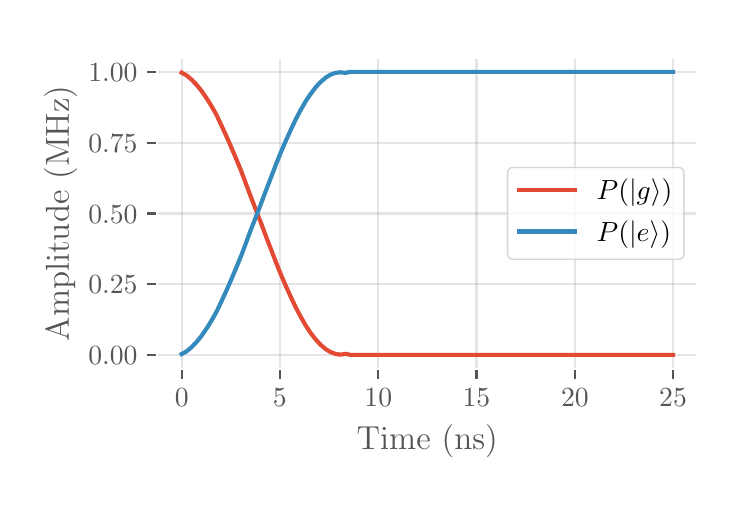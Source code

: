 \begingroup%
\makeatletter%
\begin{pgfpicture}%
\pgfpathrectangle{\pgfpointorigin}{\pgfqpoint{3.5in}{2.3in}}%
\pgfusepath{use as bounding box, clip}%
\begin{pgfscope}%
\pgfsetbuttcap%
\pgfsetmiterjoin%
\definecolor{currentfill}{rgb}{1.0,1.0,1.0}%
\pgfsetfillcolor{currentfill}%
\pgfsetlinewidth{0.0pt}%
\definecolor{currentstroke}{rgb}{1.0,1.0,1.0}%
\pgfsetstrokecolor{currentstroke}%
\pgfsetdash{}{0pt}%
\pgfpathmoveto{\pgfqpoint{0.0in}{0.0in}}%
\pgfpathlineto{\pgfqpoint{3.5in}{0.0in}}%
\pgfpathlineto{\pgfqpoint{3.5in}{2.3in}}%
\pgfpathlineto{\pgfqpoint{0.0in}{2.3in}}%
\pgfpathclose%
\pgfusepath{fill}%
\end{pgfscope}%
\begin{pgfscope}%
\pgfsetbuttcap%
\pgfsetmiterjoin%
\definecolor{currentfill}{rgb}{1.0,1.0,1.0}%
\pgfsetfillcolor{currentfill}%
\pgfsetlinewidth{0.0pt}%
\definecolor{currentstroke}{rgb}{0.0,0.0,0.0}%
\pgfsetstrokecolor{currentstroke}%
\pgfsetstrokeopacity{0.0}%
\pgfsetdash{}{0pt}%
\pgfpathmoveto{\pgfqpoint{0.647in}{0.593in}}%
\pgfpathlineto{\pgfqpoint{3.35in}{0.593in}}%
\pgfpathlineto{\pgfqpoint{3.35in}{2.15in}}%
\pgfpathlineto{\pgfqpoint{0.647in}{2.15in}}%
\pgfpathclose%
\pgfusepath{fill}%
\end{pgfscope}%
\begin{pgfscope}%
\pgfpathrectangle{\pgfqpoint{0.647in}{0.593in}}{\pgfqpoint{2.703in}{1.557in}}%
\pgfusepath{clip}%
\pgfsetrectcap%
\pgfsetroundjoin%
\pgfsetlinewidth{0.803pt}%
\definecolor{currentstroke}{rgb}{0.502,0.502,0.502}%
\pgfsetstrokecolor{currentstroke}%
\pgfsetstrokeopacity{0.2}%
\pgfsetdash{}{0pt}%
\pgfpathmoveto{\pgfqpoint{0.77in}{0.593in}}%
\pgfpathlineto{\pgfqpoint{0.77in}{2.15in}}%
\pgfusepath{stroke}%
\end{pgfscope}%
\begin{pgfscope}%
\pgfsetbuttcap%
\pgfsetroundjoin%
\definecolor{currentfill}{rgb}{0.333,0.333,0.333}%
\pgfsetfillcolor{currentfill}%
\pgfsetlinewidth{0.803pt}%
\definecolor{currentstroke}{rgb}{0.333,0.333,0.333}%
\pgfsetstrokecolor{currentstroke}%
\pgfsetdash{}{0pt}%
\pgfsys@defobject{currentmarker}{\pgfqpoint{0.0in}{-0.049in}}{\pgfqpoint{0.0in}{0.0in}}{%
\pgfpathmoveto{\pgfqpoint{0.0in}{0.0in}}%
\pgfpathlineto{\pgfqpoint{0.0in}{-0.049in}}%
\pgfusepath{stroke,fill}%
}%
\begin{pgfscope}%
\pgfsys@transformshift{0.77in}{0.593in}%
\pgfsys@useobject{currentmarker}{}%
\end{pgfscope}%
\end{pgfscope}%
\begin{pgfscope}%
\definecolor{textcolor}{rgb}{0.333,0.333,0.333}%
\pgfsetstrokecolor{textcolor}%
\pgfsetfillcolor{textcolor}%
\pgftext[x=0.77in,y=0.496in,,top]{\color{textcolor}\rmfamily\fontsize{10.0}{12.0}\selectfont \(\displaystyle {0}\)}%
\end{pgfscope}%
\begin{pgfscope}%
\pgfpathrectangle{\pgfqpoint{0.647in}{0.593in}}{\pgfqpoint{2.703in}{1.557in}}%
\pgfusepath{clip}%
\pgfsetrectcap%
\pgfsetroundjoin%
\pgfsetlinewidth{0.803pt}%
\definecolor{currentstroke}{rgb}{0.502,0.502,0.502}%
\pgfsetstrokecolor{currentstroke}%
\pgfsetstrokeopacity{0.2}%
\pgfsetdash{}{0pt}%
\pgfpathmoveto{\pgfqpoint{1.261in}{0.593in}}%
\pgfpathlineto{\pgfqpoint{1.261in}{2.15in}}%
\pgfusepath{stroke}%
\end{pgfscope}%
\begin{pgfscope}%
\pgfsetbuttcap%
\pgfsetroundjoin%
\definecolor{currentfill}{rgb}{0.333,0.333,0.333}%
\pgfsetfillcolor{currentfill}%
\pgfsetlinewidth{0.803pt}%
\definecolor{currentstroke}{rgb}{0.333,0.333,0.333}%
\pgfsetstrokecolor{currentstroke}%
\pgfsetdash{}{0pt}%
\pgfsys@defobject{currentmarker}{\pgfqpoint{0.0in}{-0.049in}}{\pgfqpoint{0.0in}{0.0in}}{%
\pgfpathmoveto{\pgfqpoint{0.0in}{0.0in}}%
\pgfpathlineto{\pgfqpoint{0.0in}{-0.049in}}%
\pgfusepath{stroke,fill}%
}%
\begin{pgfscope}%
\pgfsys@transformshift{1.261in}{0.593in}%
\pgfsys@useobject{currentmarker}{}%
\end{pgfscope}%
\end{pgfscope}%
\begin{pgfscope}%
\definecolor{textcolor}{rgb}{0.333,0.333,0.333}%
\pgfsetstrokecolor{textcolor}%
\pgfsetfillcolor{textcolor}%
\pgftext[x=1.261in,y=0.496in,,top]{\color{textcolor}\rmfamily\fontsize{10.0}{12.0}\selectfont \(\displaystyle {5}\)}%
\end{pgfscope}%
\begin{pgfscope}%
\pgfpathrectangle{\pgfqpoint{0.647in}{0.593in}}{\pgfqpoint{2.703in}{1.557in}}%
\pgfusepath{clip}%
\pgfsetrectcap%
\pgfsetroundjoin%
\pgfsetlinewidth{0.803pt}%
\definecolor{currentstroke}{rgb}{0.502,0.502,0.502}%
\pgfsetstrokecolor{currentstroke}%
\pgfsetstrokeopacity{0.2}%
\pgfsetdash{}{0pt}%
\pgfpathmoveto{\pgfqpoint{1.753in}{0.593in}}%
\pgfpathlineto{\pgfqpoint{1.753in}{2.15in}}%
\pgfusepath{stroke}%
\end{pgfscope}%
\begin{pgfscope}%
\pgfsetbuttcap%
\pgfsetroundjoin%
\definecolor{currentfill}{rgb}{0.333,0.333,0.333}%
\pgfsetfillcolor{currentfill}%
\pgfsetlinewidth{0.803pt}%
\definecolor{currentstroke}{rgb}{0.333,0.333,0.333}%
\pgfsetstrokecolor{currentstroke}%
\pgfsetdash{}{0pt}%
\pgfsys@defobject{currentmarker}{\pgfqpoint{0.0in}{-0.049in}}{\pgfqpoint{0.0in}{0.0in}}{%
\pgfpathmoveto{\pgfqpoint{0.0in}{0.0in}}%
\pgfpathlineto{\pgfqpoint{0.0in}{-0.049in}}%
\pgfusepath{stroke,fill}%
}%
\begin{pgfscope}%
\pgfsys@transformshift{1.753in}{0.593in}%
\pgfsys@useobject{currentmarker}{}%
\end{pgfscope}%
\end{pgfscope}%
\begin{pgfscope}%
\definecolor{textcolor}{rgb}{0.333,0.333,0.333}%
\pgfsetstrokecolor{textcolor}%
\pgfsetfillcolor{textcolor}%
\pgftext[x=1.753in,y=0.496in,,top]{\color{textcolor}\rmfamily\fontsize{10.0}{12.0}\selectfont \(\displaystyle {10}\)}%
\end{pgfscope}%
\begin{pgfscope}%
\pgfpathrectangle{\pgfqpoint{0.647in}{0.593in}}{\pgfqpoint{2.703in}{1.557in}}%
\pgfusepath{clip}%
\pgfsetrectcap%
\pgfsetroundjoin%
\pgfsetlinewidth{0.803pt}%
\definecolor{currentstroke}{rgb}{0.502,0.502,0.502}%
\pgfsetstrokecolor{currentstroke}%
\pgfsetstrokeopacity{0.2}%
\pgfsetdash{}{0pt}%
\pgfpathmoveto{\pgfqpoint{2.244in}{0.593in}}%
\pgfpathlineto{\pgfqpoint{2.244in}{2.15in}}%
\pgfusepath{stroke}%
\end{pgfscope}%
\begin{pgfscope}%
\pgfsetbuttcap%
\pgfsetroundjoin%
\definecolor{currentfill}{rgb}{0.333,0.333,0.333}%
\pgfsetfillcolor{currentfill}%
\pgfsetlinewidth{0.803pt}%
\definecolor{currentstroke}{rgb}{0.333,0.333,0.333}%
\pgfsetstrokecolor{currentstroke}%
\pgfsetdash{}{0pt}%
\pgfsys@defobject{currentmarker}{\pgfqpoint{0.0in}{-0.049in}}{\pgfqpoint{0.0in}{0.0in}}{%
\pgfpathmoveto{\pgfqpoint{0.0in}{0.0in}}%
\pgfpathlineto{\pgfqpoint{0.0in}{-0.049in}}%
\pgfusepath{stroke,fill}%
}%
\begin{pgfscope}%
\pgfsys@transformshift{2.244in}{0.593in}%
\pgfsys@useobject{currentmarker}{}%
\end{pgfscope}%
\end{pgfscope}%
\begin{pgfscope}%
\definecolor{textcolor}{rgb}{0.333,0.333,0.333}%
\pgfsetstrokecolor{textcolor}%
\pgfsetfillcolor{textcolor}%
\pgftext[x=2.244in,y=0.496in,,top]{\color{textcolor}\rmfamily\fontsize{10.0}{12.0}\selectfont \(\displaystyle {15}\)}%
\end{pgfscope}%
\begin{pgfscope}%
\pgfpathrectangle{\pgfqpoint{0.647in}{0.593in}}{\pgfqpoint{2.703in}{1.557in}}%
\pgfusepath{clip}%
\pgfsetrectcap%
\pgfsetroundjoin%
\pgfsetlinewidth{0.803pt}%
\definecolor{currentstroke}{rgb}{0.502,0.502,0.502}%
\pgfsetstrokecolor{currentstroke}%
\pgfsetstrokeopacity{0.2}%
\pgfsetdash{}{0pt}%
\pgfpathmoveto{\pgfqpoint{2.736in}{0.593in}}%
\pgfpathlineto{\pgfqpoint{2.736in}{2.15in}}%
\pgfusepath{stroke}%
\end{pgfscope}%
\begin{pgfscope}%
\pgfsetbuttcap%
\pgfsetroundjoin%
\definecolor{currentfill}{rgb}{0.333,0.333,0.333}%
\pgfsetfillcolor{currentfill}%
\pgfsetlinewidth{0.803pt}%
\definecolor{currentstroke}{rgb}{0.333,0.333,0.333}%
\pgfsetstrokecolor{currentstroke}%
\pgfsetdash{}{0pt}%
\pgfsys@defobject{currentmarker}{\pgfqpoint{0.0in}{-0.049in}}{\pgfqpoint{0.0in}{0.0in}}{%
\pgfpathmoveto{\pgfqpoint{0.0in}{0.0in}}%
\pgfpathlineto{\pgfqpoint{0.0in}{-0.049in}}%
\pgfusepath{stroke,fill}%
}%
\begin{pgfscope}%
\pgfsys@transformshift{2.736in}{0.593in}%
\pgfsys@useobject{currentmarker}{}%
\end{pgfscope}%
\end{pgfscope}%
\begin{pgfscope}%
\definecolor{textcolor}{rgb}{0.333,0.333,0.333}%
\pgfsetstrokecolor{textcolor}%
\pgfsetfillcolor{textcolor}%
\pgftext[x=2.736in,y=0.496in,,top]{\color{textcolor}\rmfamily\fontsize{10.0}{12.0}\selectfont \(\displaystyle {20}\)}%
\end{pgfscope}%
\begin{pgfscope}%
\pgfpathrectangle{\pgfqpoint{0.647in}{0.593in}}{\pgfqpoint{2.703in}{1.557in}}%
\pgfusepath{clip}%
\pgfsetrectcap%
\pgfsetroundjoin%
\pgfsetlinewidth{0.803pt}%
\definecolor{currentstroke}{rgb}{0.502,0.502,0.502}%
\pgfsetstrokecolor{currentstroke}%
\pgfsetstrokeopacity{0.2}%
\pgfsetdash{}{0pt}%
\pgfpathmoveto{\pgfqpoint{3.227in}{0.593in}}%
\pgfpathlineto{\pgfqpoint{3.227in}{2.15in}}%
\pgfusepath{stroke}%
\end{pgfscope}%
\begin{pgfscope}%
\pgfsetbuttcap%
\pgfsetroundjoin%
\definecolor{currentfill}{rgb}{0.333,0.333,0.333}%
\pgfsetfillcolor{currentfill}%
\pgfsetlinewidth{0.803pt}%
\definecolor{currentstroke}{rgb}{0.333,0.333,0.333}%
\pgfsetstrokecolor{currentstroke}%
\pgfsetdash{}{0pt}%
\pgfsys@defobject{currentmarker}{\pgfqpoint{0.0in}{-0.049in}}{\pgfqpoint{0.0in}{0.0in}}{%
\pgfpathmoveto{\pgfqpoint{0.0in}{0.0in}}%
\pgfpathlineto{\pgfqpoint{0.0in}{-0.049in}}%
\pgfusepath{stroke,fill}%
}%
\begin{pgfscope}%
\pgfsys@transformshift{3.227in}{0.593in}%
\pgfsys@useobject{currentmarker}{}%
\end{pgfscope}%
\end{pgfscope}%
\begin{pgfscope}%
\definecolor{textcolor}{rgb}{0.333,0.333,0.333}%
\pgfsetstrokecolor{textcolor}%
\pgfsetfillcolor{textcolor}%
\pgftext[x=3.227in,y=0.496in,,top]{\color{textcolor}\rmfamily\fontsize{10.0}{12.0}\selectfont \(\displaystyle {25}\)}%
\end{pgfscope}%
\begin{pgfscope}%
\definecolor{textcolor}{rgb}{0.333,0.333,0.333}%
\pgfsetstrokecolor{textcolor}%
\pgfsetfillcolor{textcolor}%
\pgftext[x=1.998in,y=0.317in,,top]{\color{textcolor}\rmfamily\fontsize{12.0}{14.4}\selectfont Time (ns)}%
\end{pgfscope}%
\begin{pgfscope}%
\pgfpathrectangle{\pgfqpoint{0.647in}{0.593in}}{\pgfqpoint{2.703in}{1.557in}}%
\pgfusepath{clip}%
\pgfsetrectcap%
\pgfsetroundjoin%
\pgfsetlinewidth{0.803pt}%
\definecolor{currentstroke}{rgb}{0.502,0.502,0.502}%
\pgfsetstrokecolor{currentstroke}%
\pgfsetstrokeopacity{0.2}%
\pgfsetdash{}{0pt}%
\pgfpathmoveto{\pgfqpoint{0.647in}{0.664in}}%
\pgfpathlineto{\pgfqpoint{3.35in}{0.664in}}%
\pgfusepath{stroke}%
\end{pgfscope}%
\begin{pgfscope}%
\pgfsetbuttcap%
\pgfsetroundjoin%
\definecolor{currentfill}{rgb}{0.333,0.333,0.333}%
\pgfsetfillcolor{currentfill}%
\pgfsetlinewidth{0.803pt}%
\definecolor{currentstroke}{rgb}{0.333,0.333,0.333}%
\pgfsetstrokecolor{currentstroke}%
\pgfsetdash{}{0pt}%
\pgfsys@defobject{currentmarker}{\pgfqpoint{-0.049in}{0.0in}}{\pgfqpoint{0.0in}{0.0in}}{%
\pgfpathmoveto{\pgfqpoint{0.0in}{0.0in}}%
\pgfpathlineto{\pgfqpoint{-0.049in}{0.0in}}%
\pgfusepath{stroke,fill}%
}%
\begin{pgfscope}%
\pgfsys@transformshift{0.647in}{0.664in}%
\pgfsys@useobject{currentmarker}{}%
\end{pgfscope}%
\end{pgfscope}%
\begin{pgfscope}%
\definecolor{textcolor}{rgb}{0.333,0.333,0.333}%
\pgfsetstrokecolor{textcolor}%
\pgfsetfillcolor{textcolor}%
\pgftext[x=0.303in, y=0.615in, left, base]{\color{textcolor}\rmfamily\fontsize{10.0}{12.0}\selectfont \(\displaystyle {0.00}\)}%
\end{pgfscope}%
\begin{pgfscope}%
\pgfpathrectangle{\pgfqpoint{0.647in}{0.593in}}{\pgfqpoint{2.703in}{1.557in}}%
\pgfusepath{clip}%
\pgfsetrectcap%
\pgfsetroundjoin%
\pgfsetlinewidth{0.803pt}%
\definecolor{currentstroke}{rgb}{0.502,0.502,0.502}%
\pgfsetstrokecolor{currentstroke}%
\pgfsetstrokeopacity{0.2}%
\pgfsetdash{}{0pt}%
\pgfpathmoveto{\pgfqpoint{0.647in}{1.018in}}%
\pgfpathlineto{\pgfqpoint{3.35in}{1.018in}}%
\pgfusepath{stroke}%
\end{pgfscope}%
\begin{pgfscope}%
\pgfsetbuttcap%
\pgfsetroundjoin%
\definecolor{currentfill}{rgb}{0.333,0.333,0.333}%
\pgfsetfillcolor{currentfill}%
\pgfsetlinewidth{0.803pt}%
\definecolor{currentstroke}{rgb}{0.333,0.333,0.333}%
\pgfsetstrokecolor{currentstroke}%
\pgfsetdash{}{0pt}%
\pgfsys@defobject{currentmarker}{\pgfqpoint{-0.049in}{0.0in}}{\pgfqpoint{0.0in}{0.0in}}{%
\pgfpathmoveto{\pgfqpoint{0.0in}{0.0in}}%
\pgfpathlineto{\pgfqpoint{-0.049in}{0.0in}}%
\pgfusepath{stroke,fill}%
}%
\begin{pgfscope}%
\pgfsys@transformshift{0.647in}{1.018in}%
\pgfsys@useobject{currentmarker}{}%
\end{pgfscope}%
\end{pgfscope}%
\begin{pgfscope}%
\definecolor{textcolor}{rgb}{0.333,0.333,0.333}%
\pgfsetstrokecolor{textcolor}%
\pgfsetfillcolor{textcolor}%
\pgftext[x=0.303in, y=0.969in, left, base]{\color{textcolor}\rmfamily\fontsize{10.0}{12.0}\selectfont \(\displaystyle {0.25}\)}%
\end{pgfscope}%
\begin{pgfscope}%
\pgfpathrectangle{\pgfqpoint{0.647in}{0.593in}}{\pgfqpoint{2.703in}{1.557in}}%
\pgfusepath{clip}%
\pgfsetrectcap%
\pgfsetroundjoin%
\pgfsetlinewidth{0.803pt}%
\definecolor{currentstroke}{rgb}{0.502,0.502,0.502}%
\pgfsetstrokecolor{currentstroke}%
\pgfsetstrokeopacity{0.2}%
\pgfsetdash{}{0pt}%
\pgfpathmoveto{\pgfqpoint{0.647in}{1.371in}}%
\pgfpathlineto{\pgfqpoint{3.35in}{1.371in}}%
\pgfusepath{stroke}%
\end{pgfscope}%
\begin{pgfscope}%
\pgfsetbuttcap%
\pgfsetroundjoin%
\definecolor{currentfill}{rgb}{0.333,0.333,0.333}%
\pgfsetfillcolor{currentfill}%
\pgfsetlinewidth{0.803pt}%
\definecolor{currentstroke}{rgb}{0.333,0.333,0.333}%
\pgfsetstrokecolor{currentstroke}%
\pgfsetdash{}{0pt}%
\pgfsys@defobject{currentmarker}{\pgfqpoint{-0.049in}{0.0in}}{\pgfqpoint{0.0in}{0.0in}}{%
\pgfpathmoveto{\pgfqpoint{0.0in}{0.0in}}%
\pgfpathlineto{\pgfqpoint{-0.049in}{0.0in}}%
\pgfusepath{stroke,fill}%
}%
\begin{pgfscope}%
\pgfsys@transformshift{0.647in}{1.371in}%
\pgfsys@useobject{currentmarker}{}%
\end{pgfscope}%
\end{pgfscope}%
\begin{pgfscope}%
\definecolor{textcolor}{rgb}{0.333,0.333,0.333}%
\pgfsetstrokecolor{textcolor}%
\pgfsetfillcolor{textcolor}%
\pgftext[x=0.303in, y=1.323in, left, base]{\color{textcolor}\rmfamily\fontsize{10.0}{12.0}\selectfont \(\displaystyle {0.50}\)}%
\end{pgfscope}%
\begin{pgfscope}%
\pgfpathrectangle{\pgfqpoint{0.647in}{0.593in}}{\pgfqpoint{2.703in}{1.557in}}%
\pgfusepath{clip}%
\pgfsetrectcap%
\pgfsetroundjoin%
\pgfsetlinewidth{0.803pt}%
\definecolor{currentstroke}{rgb}{0.502,0.502,0.502}%
\pgfsetstrokecolor{currentstroke}%
\pgfsetstrokeopacity{0.2}%
\pgfsetdash{}{0pt}%
\pgfpathmoveto{\pgfqpoint{0.647in}{1.725in}}%
\pgfpathlineto{\pgfqpoint{3.35in}{1.725in}}%
\pgfusepath{stroke}%
\end{pgfscope}%
\begin{pgfscope}%
\pgfsetbuttcap%
\pgfsetroundjoin%
\definecolor{currentfill}{rgb}{0.333,0.333,0.333}%
\pgfsetfillcolor{currentfill}%
\pgfsetlinewidth{0.803pt}%
\definecolor{currentstroke}{rgb}{0.333,0.333,0.333}%
\pgfsetstrokecolor{currentstroke}%
\pgfsetdash{}{0pt}%
\pgfsys@defobject{currentmarker}{\pgfqpoint{-0.049in}{0.0in}}{\pgfqpoint{0.0in}{0.0in}}{%
\pgfpathmoveto{\pgfqpoint{0.0in}{0.0in}}%
\pgfpathlineto{\pgfqpoint{-0.049in}{0.0in}}%
\pgfusepath{stroke,fill}%
}%
\begin{pgfscope}%
\pgfsys@transformshift{0.647in}{1.725in}%
\pgfsys@useobject{currentmarker}{}%
\end{pgfscope}%
\end{pgfscope}%
\begin{pgfscope}%
\definecolor{textcolor}{rgb}{0.333,0.333,0.333}%
\pgfsetstrokecolor{textcolor}%
\pgfsetfillcolor{textcolor}%
\pgftext[x=0.303in, y=1.677in, left, base]{\color{textcolor}\rmfamily\fontsize{10.0}{12.0}\selectfont \(\displaystyle {0.75}\)}%
\end{pgfscope}%
\begin{pgfscope}%
\pgfpathrectangle{\pgfqpoint{0.647in}{0.593in}}{\pgfqpoint{2.703in}{1.557in}}%
\pgfusepath{clip}%
\pgfsetrectcap%
\pgfsetroundjoin%
\pgfsetlinewidth{0.803pt}%
\definecolor{currentstroke}{rgb}{0.502,0.502,0.502}%
\pgfsetstrokecolor{currentstroke}%
\pgfsetstrokeopacity{0.2}%
\pgfsetdash{}{0pt}%
\pgfpathmoveto{\pgfqpoint{0.647in}{2.079in}}%
\pgfpathlineto{\pgfqpoint{3.35in}{2.079in}}%
\pgfusepath{stroke}%
\end{pgfscope}%
\begin{pgfscope}%
\pgfsetbuttcap%
\pgfsetroundjoin%
\definecolor{currentfill}{rgb}{0.333,0.333,0.333}%
\pgfsetfillcolor{currentfill}%
\pgfsetlinewidth{0.803pt}%
\definecolor{currentstroke}{rgb}{0.333,0.333,0.333}%
\pgfsetstrokecolor{currentstroke}%
\pgfsetdash{}{0pt}%
\pgfsys@defobject{currentmarker}{\pgfqpoint{-0.049in}{0.0in}}{\pgfqpoint{0.0in}{0.0in}}{%
\pgfpathmoveto{\pgfqpoint{0.0in}{0.0in}}%
\pgfpathlineto{\pgfqpoint{-0.049in}{0.0in}}%
\pgfusepath{stroke,fill}%
}%
\begin{pgfscope}%
\pgfsys@transformshift{0.647in}{2.079in}%
\pgfsys@useobject{currentmarker}{}%
\end{pgfscope}%
\end{pgfscope}%
\begin{pgfscope}%
\definecolor{textcolor}{rgb}{0.333,0.333,0.333}%
\pgfsetstrokecolor{textcolor}%
\pgfsetfillcolor{textcolor}%
\pgftext[x=0.303in, y=2.031in, left, base]{\color{textcolor}\rmfamily\fontsize{10.0}{12.0}\selectfont \(\displaystyle {1.00}\)}%
\end{pgfscope}%
\begin{pgfscope}%
\definecolor{textcolor}{rgb}{0.333,0.333,0.333}%
\pgfsetstrokecolor{textcolor}%
\pgfsetfillcolor{textcolor}%
\pgftext[x=0.247in,y=1.371in,,bottom,rotate=90.0]{\color{textcolor}\rmfamily\fontsize{12.0}{14.4}\selectfont Amplitude (MHz)}%
\end{pgfscope}%
\begin{pgfscope}%
\pgfpathrectangle{\pgfqpoint{0.647in}{0.593in}}{\pgfqpoint{2.703in}{1.557in}}%
\pgfusepath{clip}%
\pgfsetrectcap%
\pgfsetroundjoin%
\pgfsetlinewidth{1.506pt}%
\definecolor{currentstroke}{rgb}{0.886,0.29,0.2}%
\pgfsetstrokecolor{currentstroke}%
\pgfsetdash{}{0pt}%
\pgfpathmoveto{\pgfqpoint{0.77in}{2.075in}}%
\pgfpathlineto{\pgfqpoint{0.795in}{2.061in}}%
\pgfpathlineto{\pgfqpoint{0.819in}{2.041in}}%
\pgfpathlineto{\pgfqpoint{0.844in}{2.015in}}%
\pgfpathlineto{\pgfqpoint{0.869in}{1.984in}}%
\pgfpathlineto{\pgfqpoint{0.894in}{1.948in}}%
\pgfpathlineto{\pgfqpoint{0.919in}{1.908in}}%
\pgfpathlineto{\pgfqpoint{0.944in}{1.864in}}%
\pgfpathlineto{\pgfqpoint{0.968in}{1.813in}}%
\pgfpathlineto{\pgfqpoint{0.993in}{1.759in}}%
\pgfpathlineto{\pgfqpoint{1.018in}{1.702in}}%
\pgfpathlineto{\pgfqpoint{1.043in}{1.643in}}%
\pgfpathlineto{\pgfqpoint{1.068in}{1.582in}}%
\pgfpathlineto{\pgfqpoint{1.092in}{1.518in}}%
\pgfpathlineto{\pgfqpoint{1.117in}{1.451in}}%
\pgfpathlineto{\pgfqpoint{1.142in}{1.387in}}%
\pgfpathlineto{\pgfqpoint{1.167in}{1.322in}}%
\pgfpathlineto{\pgfqpoint{1.192in}{1.255in}}%
\pgfpathlineto{\pgfqpoint{1.217in}{1.191in}}%
\pgfpathlineto{\pgfqpoint{1.241in}{1.128in}}%
\pgfpathlineto{\pgfqpoint{1.266in}{1.066in}}%
\pgfpathlineto{\pgfqpoint{1.291in}{1.008in}}%
\pgfpathlineto{\pgfqpoint{1.316in}{0.953in}}%
\pgfpathlineto{\pgfqpoint{1.341in}{0.9in}}%
\pgfpathlineto{\pgfqpoint{1.366in}{0.853in}}%
\pgfpathlineto{\pgfqpoint{1.39in}{0.811in}}%
\pgfpathlineto{\pgfqpoint{1.415in}{0.773in}}%
\pgfpathlineto{\pgfqpoint{1.44in}{0.741in}}%
\pgfpathlineto{\pgfqpoint{1.465in}{0.714in}}%
\pgfpathlineto{\pgfqpoint{1.49in}{0.693in}}%
\pgfpathlineto{\pgfqpoint{1.514in}{0.678in}}%
\pgfpathlineto{\pgfqpoint{1.539in}{0.669in}}%
\pgfpathlineto{\pgfqpoint{1.564in}{0.665in}}%
\pgfpathlineto{\pgfqpoint{1.589in}{0.669in}}%
\pgfpathlineto{\pgfqpoint{1.614in}{0.664in}}%
\pgfpathlineto{\pgfqpoint{1.639in}{0.664in}}%
\pgfpathlineto{\pgfqpoint{1.663in}{0.664in}}%
\pgfpathlineto{\pgfqpoint{1.688in}{0.664in}}%
\pgfpathlineto{\pgfqpoint{1.713in}{0.664in}}%
\pgfpathlineto{\pgfqpoint{1.738in}{0.664in}}%
\pgfpathlineto{\pgfqpoint{1.763in}{0.664in}}%
\pgfpathlineto{\pgfqpoint{1.787in}{0.664in}}%
\pgfpathlineto{\pgfqpoint{1.812in}{0.664in}}%
\pgfpathlineto{\pgfqpoint{1.837in}{0.664in}}%
\pgfpathlineto{\pgfqpoint{1.862in}{0.664in}}%
\pgfpathlineto{\pgfqpoint{1.887in}{0.664in}}%
\pgfpathlineto{\pgfqpoint{1.912in}{0.664in}}%
\pgfpathlineto{\pgfqpoint{1.936in}{0.664in}}%
\pgfpathlineto{\pgfqpoint{1.961in}{0.664in}}%
\pgfpathlineto{\pgfqpoint{1.986in}{0.664in}}%
\pgfpathlineto{\pgfqpoint{2.011in}{0.664in}}%
\pgfpathlineto{\pgfqpoint{2.036in}{0.664in}}%
\pgfpathlineto{\pgfqpoint{2.061in}{0.664in}}%
\pgfpathlineto{\pgfqpoint{2.085in}{0.664in}}%
\pgfpathlineto{\pgfqpoint{2.11in}{0.664in}}%
\pgfpathlineto{\pgfqpoint{2.135in}{0.664in}}%
\pgfpathlineto{\pgfqpoint{2.16in}{0.664in}}%
\pgfpathlineto{\pgfqpoint{2.185in}{0.664in}}%
\pgfpathlineto{\pgfqpoint{2.209in}{0.664in}}%
\pgfpathlineto{\pgfqpoint{2.234in}{0.664in}}%
\pgfpathlineto{\pgfqpoint{2.259in}{0.664in}}%
\pgfpathlineto{\pgfqpoint{2.284in}{0.664in}}%
\pgfpathlineto{\pgfqpoint{2.309in}{0.664in}}%
\pgfpathlineto{\pgfqpoint{2.334in}{0.664in}}%
\pgfpathlineto{\pgfqpoint{2.358in}{0.664in}}%
\pgfpathlineto{\pgfqpoint{2.383in}{0.664in}}%
\pgfpathlineto{\pgfqpoint{2.408in}{0.664in}}%
\pgfpathlineto{\pgfqpoint{2.433in}{0.664in}}%
\pgfpathlineto{\pgfqpoint{2.458in}{0.664in}}%
\pgfpathlineto{\pgfqpoint{2.482in}{0.664in}}%
\pgfpathlineto{\pgfqpoint{2.507in}{0.664in}}%
\pgfpathlineto{\pgfqpoint{2.532in}{0.664in}}%
\pgfpathlineto{\pgfqpoint{2.557in}{0.664in}}%
\pgfpathlineto{\pgfqpoint{2.582in}{0.664in}}%
\pgfpathlineto{\pgfqpoint{2.607in}{0.664in}}%
\pgfpathlineto{\pgfqpoint{2.631in}{0.664in}}%
\pgfpathlineto{\pgfqpoint{2.656in}{0.664in}}%
\pgfpathlineto{\pgfqpoint{2.681in}{0.664in}}%
\pgfpathlineto{\pgfqpoint{2.706in}{0.664in}}%
\pgfpathlineto{\pgfqpoint{2.731in}{0.664in}}%
\pgfpathlineto{\pgfqpoint{2.756in}{0.664in}}%
\pgfpathlineto{\pgfqpoint{2.78in}{0.664in}}%
\pgfpathlineto{\pgfqpoint{2.805in}{0.664in}}%
\pgfpathlineto{\pgfqpoint{2.83in}{0.664in}}%
\pgfpathlineto{\pgfqpoint{2.855in}{0.664in}}%
\pgfpathlineto{\pgfqpoint{2.88in}{0.664in}}%
\pgfpathlineto{\pgfqpoint{2.904in}{0.664in}}%
\pgfpathlineto{\pgfqpoint{2.929in}{0.664in}}%
\pgfpathlineto{\pgfqpoint{2.954in}{0.664in}}%
\pgfpathlineto{\pgfqpoint{2.979in}{0.664in}}%
\pgfpathlineto{\pgfqpoint{3.004in}{0.664in}}%
\pgfpathlineto{\pgfqpoint{3.029in}{0.664in}}%
\pgfpathlineto{\pgfqpoint{3.053in}{0.664in}}%
\pgfpathlineto{\pgfqpoint{3.078in}{0.664in}}%
\pgfpathlineto{\pgfqpoint{3.103in}{0.664in}}%
\pgfpathlineto{\pgfqpoint{3.128in}{0.664in}}%
\pgfpathlineto{\pgfqpoint{3.153in}{0.664in}}%
\pgfpathlineto{\pgfqpoint{3.177in}{0.664in}}%
\pgfpathlineto{\pgfqpoint{3.202in}{0.664in}}%
\pgfpathlineto{\pgfqpoint{3.227in}{0.664in}}%
\pgfusepath{stroke}%
\end{pgfscope}%
\begin{pgfscope}%
\pgfpathrectangle{\pgfqpoint{0.647in}{0.593in}}{\pgfqpoint{2.703in}{1.557in}}%
\pgfusepath{clip}%
\pgfsetrectcap%
\pgfsetroundjoin%
\pgfsetlinewidth{1.506pt}%
\definecolor{currentstroke}{rgb}{0.204,0.541,0.741}%
\pgfsetstrokecolor{currentstroke}%
\pgfsetdash{}{0pt}%
\pgfpathmoveto{\pgfqpoint{0.77in}{0.668in}}%
\pgfpathlineto{\pgfqpoint{0.795in}{0.682in}}%
\pgfpathlineto{\pgfqpoint{0.819in}{0.702in}}%
\pgfpathlineto{\pgfqpoint{0.844in}{0.728in}}%
\pgfpathlineto{\pgfqpoint{0.869in}{0.759in}}%
\pgfpathlineto{\pgfqpoint{0.894in}{0.795in}}%
\pgfpathlineto{\pgfqpoint{0.919in}{0.835in}}%
\pgfpathlineto{\pgfqpoint{0.944in}{0.879in}}%
\pgfpathlineto{\pgfqpoint{0.968in}{0.93in}}%
\pgfpathlineto{\pgfqpoint{0.993in}{0.984in}}%
\pgfpathlineto{\pgfqpoint{1.018in}{1.041in}}%
\pgfpathlineto{\pgfqpoint{1.043in}{1.1in}}%
\pgfpathlineto{\pgfqpoint{1.068in}{1.161in}}%
\pgfpathlineto{\pgfqpoint{1.092in}{1.225in}}%
\pgfpathlineto{\pgfqpoint{1.117in}{1.292in}}%
\pgfpathlineto{\pgfqpoint{1.142in}{1.356in}}%
\pgfpathlineto{\pgfqpoint{1.167in}{1.421in}}%
\pgfpathlineto{\pgfqpoint{1.192in}{1.488in}}%
\pgfpathlineto{\pgfqpoint{1.217in}{1.552in}}%
\pgfpathlineto{\pgfqpoint{1.241in}{1.615in}}%
\pgfpathlineto{\pgfqpoint{1.266in}{1.677in}}%
\pgfpathlineto{\pgfqpoint{1.291in}{1.735in}}%
\pgfpathlineto{\pgfqpoint{1.316in}{1.79in}}%
\pgfpathlineto{\pgfqpoint{1.341in}{1.843in}}%
\pgfpathlineto{\pgfqpoint{1.366in}{1.89in}}%
\pgfpathlineto{\pgfqpoint{1.39in}{1.932in}}%
\pgfpathlineto{\pgfqpoint{1.415in}{1.969in}}%
\pgfpathlineto{\pgfqpoint{1.44in}{2.002in}}%
\pgfpathlineto{\pgfqpoint{1.465in}{2.029in}}%
\pgfpathlineto{\pgfqpoint{1.49in}{2.05in}}%
\pgfpathlineto{\pgfqpoint{1.514in}{2.065in}}%
\pgfpathlineto{\pgfqpoint{1.539in}{2.074in}}%
\pgfpathlineto{\pgfqpoint{1.564in}{2.077in}}%
\pgfpathlineto{\pgfqpoint{1.589in}{2.074in}}%
\pgfpathlineto{\pgfqpoint{1.614in}{2.079in}}%
\pgfpathlineto{\pgfqpoint{1.639in}{2.079in}}%
\pgfpathlineto{\pgfqpoint{1.663in}{2.079in}}%
\pgfpathlineto{\pgfqpoint{1.688in}{2.079in}}%
\pgfpathlineto{\pgfqpoint{1.713in}{2.079in}}%
\pgfpathlineto{\pgfqpoint{1.738in}{2.079in}}%
\pgfpathlineto{\pgfqpoint{1.763in}{2.079in}}%
\pgfpathlineto{\pgfqpoint{1.787in}{2.079in}}%
\pgfpathlineto{\pgfqpoint{1.812in}{2.079in}}%
\pgfpathlineto{\pgfqpoint{1.837in}{2.079in}}%
\pgfpathlineto{\pgfqpoint{1.862in}{2.079in}}%
\pgfpathlineto{\pgfqpoint{1.887in}{2.079in}}%
\pgfpathlineto{\pgfqpoint{1.912in}{2.079in}}%
\pgfpathlineto{\pgfqpoint{1.936in}{2.079in}}%
\pgfpathlineto{\pgfqpoint{1.961in}{2.079in}}%
\pgfpathlineto{\pgfqpoint{1.986in}{2.079in}}%
\pgfpathlineto{\pgfqpoint{2.011in}{2.079in}}%
\pgfpathlineto{\pgfqpoint{2.036in}{2.079in}}%
\pgfpathlineto{\pgfqpoint{2.061in}{2.079in}}%
\pgfpathlineto{\pgfqpoint{2.085in}{2.079in}}%
\pgfpathlineto{\pgfqpoint{2.11in}{2.079in}}%
\pgfpathlineto{\pgfqpoint{2.135in}{2.079in}}%
\pgfpathlineto{\pgfqpoint{2.16in}{2.079in}}%
\pgfpathlineto{\pgfqpoint{2.185in}{2.079in}}%
\pgfpathlineto{\pgfqpoint{2.209in}{2.079in}}%
\pgfpathlineto{\pgfqpoint{2.234in}{2.079in}}%
\pgfpathlineto{\pgfqpoint{2.259in}{2.079in}}%
\pgfpathlineto{\pgfqpoint{2.284in}{2.079in}}%
\pgfpathlineto{\pgfqpoint{2.309in}{2.079in}}%
\pgfpathlineto{\pgfqpoint{2.334in}{2.079in}}%
\pgfpathlineto{\pgfqpoint{2.358in}{2.079in}}%
\pgfpathlineto{\pgfqpoint{2.383in}{2.079in}}%
\pgfpathlineto{\pgfqpoint{2.408in}{2.079in}}%
\pgfpathlineto{\pgfqpoint{2.433in}{2.079in}}%
\pgfpathlineto{\pgfqpoint{2.458in}{2.079in}}%
\pgfpathlineto{\pgfqpoint{2.482in}{2.079in}}%
\pgfpathlineto{\pgfqpoint{2.507in}{2.079in}}%
\pgfpathlineto{\pgfqpoint{2.532in}{2.079in}}%
\pgfpathlineto{\pgfqpoint{2.557in}{2.079in}}%
\pgfpathlineto{\pgfqpoint{2.582in}{2.079in}}%
\pgfpathlineto{\pgfqpoint{2.607in}{2.079in}}%
\pgfpathlineto{\pgfqpoint{2.631in}{2.079in}}%
\pgfpathlineto{\pgfqpoint{2.656in}{2.079in}}%
\pgfpathlineto{\pgfqpoint{2.681in}{2.079in}}%
\pgfpathlineto{\pgfqpoint{2.706in}{2.079in}}%
\pgfpathlineto{\pgfqpoint{2.731in}{2.079in}}%
\pgfpathlineto{\pgfqpoint{2.756in}{2.079in}}%
\pgfpathlineto{\pgfqpoint{2.78in}{2.079in}}%
\pgfpathlineto{\pgfqpoint{2.805in}{2.079in}}%
\pgfpathlineto{\pgfqpoint{2.83in}{2.079in}}%
\pgfpathlineto{\pgfqpoint{2.855in}{2.079in}}%
\pgfpathlineto{\pgfqpoint{2.88in}{2.079in}}%
\pgfpathlineto{\pgfqpoint{2.904in}{2.079in}}%
\pgfpathlineto{\pgfqpoint{2.929in}{2.079in}}%
\pgfpathlineto{\pgfqpoint{2.954in}{2.079in}}%
\pgfpathlineto{\pgfqpoint{2.979in}{2.079in}}%
\pgfpathlineto{\pgfqpoint{3.004in}{2.079in}}%
\pgfpathlineto{\pgfqpoint{3.029in}{2.079in}}%
\pgfpathlineto{\pgfqpoint{3.053in}{2.079in}}%
\pgfpathlineto{\pgfqpoint{3.078in}{2.079in}}%
\pgfpathlineto{\pgfqpoint{3.103in}{2.079in}}%
\pgfpathlineto{\pgfqpoint{3.128in}{2.079in}}%
\pgfpathlineto{\pgfqpoint{3.153in}{2.079in}}%
\pgfpathlineto{\pgfqpoint{3.177in}{2.079in}}%
\pgfpathlineto{\pgfqpoint{3.202in}{2.079in}}%
\pgfpathlineto{\pgfqpoint{3.227in}{2.079in}}%
\pgfusepath{stroke}%
\end{pgfscope}%
\begin{pgfscope}%
\pgfsetrectcap%
\pgfsetmiterjoin%
\pgfsetlinewidth{1.004pt}%
\definecolor{currentstroke}{rgb}{1.0,1.0,1.0}%
\pgfsetstrokecolor{currentstroke}%
\pgfsetdash{}{0pt}%
\pgfpathmoveto{\pgfqpoint{0.647in}{0.593in}}%
\pgfpathlineto{\pgfqpoint{0.647in}{2.15in}}%
\pgfusepath{stroke}%
\end{pgfscope}%
\begin{pgfscope}%
\pgfsetrectcap%
\pgfsetmiterjoin%
\pgfsetlinewidth{1.004pt}%
\definecolor{currentstroke}{rgb}{1.0,1.0,1.0}%
\pgfsetstrokecolor{currentstroke}%
\pgfsetdash{}{0pt}%
\pgfpathmoveto{\pgfqpoint{3.35in}{0.593in}}%
\pgfpathlineto{\pgfqpoint{3.35in}{2.15in}}%
\pgfusepath{stroke}%
\end{pgfscope}%
\begin{pgfscope}%
\pgfsetrectcap%
\pgfsetmiterjoin%
\pgfsetlinewidth{1.004pt}%
\definecolor{currentstroke}{rgb}{1.0,1.0,1.0}%
\pgfsetstrokecolor{currentstroke}%
\pgfsetdash{}{0pt}%
\pgfpathmoveto{\pgfqpoint{0.647in}{0.593in}}%
\pgfpathlineto{\pgfqpoint{3.35in}{0.593in}}%
\pgfusepath{stroke}%
\end{pgfscope}%
\begin{pgfscope}%
\pgfsetrectcap%
\pgfsetmiterjoin%
\pgfsetlinewidth{1.004pt}%
\definecolor{currentstroke}{rgb}{1.0,1.0,1.0}%
\pgfsetstrokecolor{currentstroke}%
\pgfsetdash{}{0pt}%
\pgfpathmoveto{\pgfqpoint{0.647in}{2.15in}}%
\pgfpathlineto{\pgfqpoint{3.35in}{2.15in}}%
\pgfusepath{stroke}%
\end{pgfscope}%
\begin{pgfscope}%
\pgfsetbuttcap%
\pgfsetmiterjoin%
\definecolor{currentfill}{rgb}{1.0,1.0,1.0}%
\pgfsetfillcolor{currentfill}%
\pgfsetfillopacity{0.8}%
\pgfsetlinewidth{0.502pt}%
\definecolor{currentstroke}{rgb}{0.8,0.8,0.8}%
\pgfsetstrokecolor{currentstroke}%
\pgfsetstrokeopacity{0.8}%
\pgfsetdash{}{0pt}%
\pgfpathmoveto{\pgfqpoint{2.428in}{1.142in}}%
\pgfpathlineto{\pgfqpoint{3.253in}{1.142in}}%
\pgfpathquadraticcurveto{\pgfqpoint{3.281in}{1.142in}}{\pgfqpoint{3.281in}{1.17in}}%
\pgfpathlineto{\pgfqpoint{3.281in}{1.573in}}%
\pgfpathquadraticcurveto{\pgfqpoint{3.281in}{1.601in}}{\pgfqpoint{3.253in}{1.601in}}%
\pgfpathlineto{\pgfqpoint{2.428in}{1.601in}}%
\pgfpathquadraticcurveto{\pgfqpoint{2.4in}{1.601in}}{\pgfqpoint{2.4in}{1.573in}}%
\pgfpathlineto{\pgfqpoint{2.4in}{1.17in}}%
\pgfpathquadraticcurveto{\pgfqpoint{2.4in}{1.142in}}{\pgfqpoint{2.428in}{1.142in}}%
\pgfpathclose%
\pgfusepath{stroke,fill}%
\end{pgfscope}%
\begin{pgfscope}%
\pgfsetrectcap%
\pgfsetroundjoin%
\pgfsetlinewidth{1.506pt}%
\definecolor{currentstroke}{rgb}{0.886,0.29,0.2}%
\pgfsetstrokecolor{currentstroke}%
\pgfsetdash{}{0pt}%
\pgfpathmoveto{\pgfqpoint{2.456in}{1.49in}}%
\pgfpathlineto{\pgfqpoint{2.734in}{1.49in}}%
\pgfusepath{stroke}%
\end{pgfscope}%
\begin{pgfscope}%
\definecolor{textcolor}{rgb}{0.0,0.0,0.0}%
\pgfsetstrokecolor{textcolor}%
\pgfsetfillcolor{textcolor}%
\pgftext[x=2.845in,y=1.441in,left,base]{\color{textcolor}\rmfamily\fontsize{10.0}{12.0}\selectfont \(\displaystyle P(|g\rangle)\)}%
\end{pgfscope}%
\begin{pgfscope}%
\pgfsetrectcap%
\pgfsetroundjoin%
\pgfsetlinewidth{1.506pt}%
\definecolor{currentstroke}{rgb}{0.204,0.541,0.741}%
\pgfsetstrokecolor{currentstroke}%
\pgfsetdash{}{0pt}%
\pgfpathmoveto{\pgfqpoint{2.456in}{1.281in}}%
\pgfpathlineto{\pgfqpoint{2.734in}{1.281in}}%
\pgfusepath{stroke}%
\end{pgfscope}%
\begin{pgfscope}%
\definecolor{textcolor}{rgb}{0.0,0.0,0.0}%
\pgfsetstrokecolor{textcolor}%
\pgfsetfillcolor{textcolor}%
\pgftext[x=2.845in,y=1.233in,left,base]{\color{textcolor}\rmfamily\fontsize{10.0}{12.0}\selectfont \(\displaystyle P(|e\rangle)\)}%
\end{pgfscope}%
\end{pgfpicture}%
\makeatother%
\endgroup%
